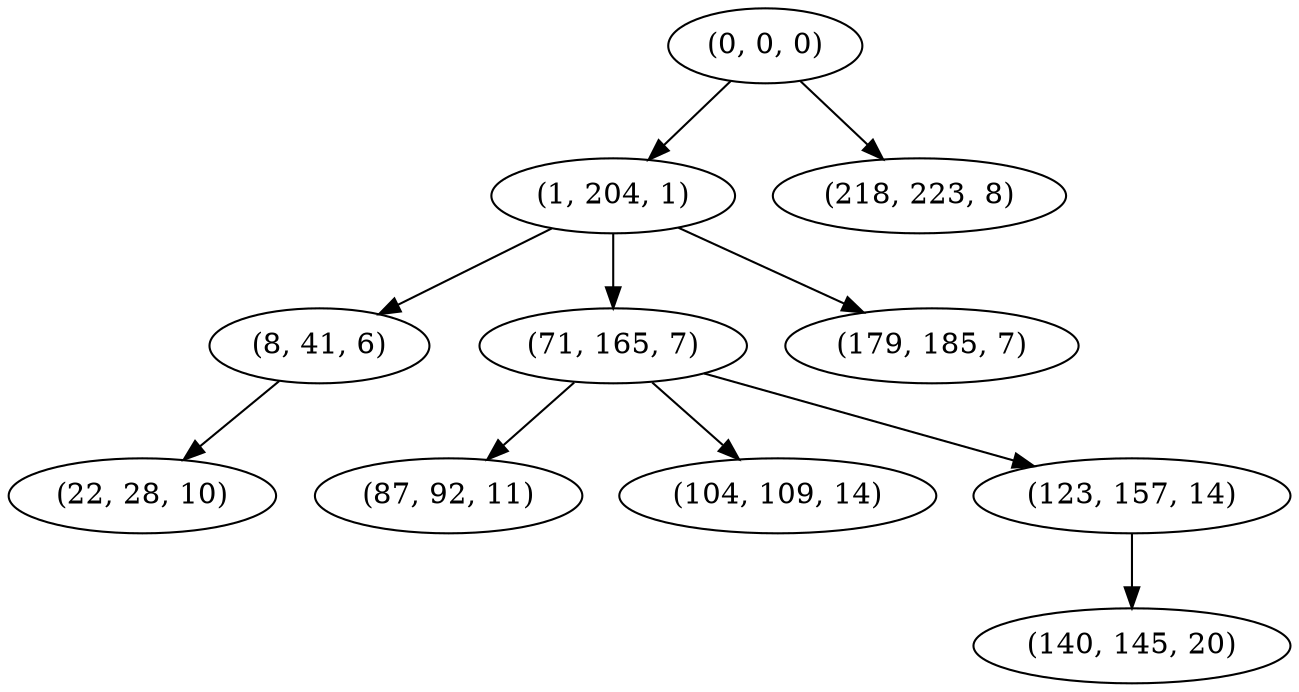 digraph tree {
    "(0, 0, 0)";
    "(1, 204, 1)";
    "(8, 41, 6)";
    "(22, 28, 10)";
    "(71, 165, 7)";
    "(87, 92, 11)";
    "(104, 109, 14)";
    "(123, 157, 14)";
    "(140, 145, 20)";
    "(179, 185, 7)";
    "(218, 223, 8)";
    "(0, 0, 0)" -> "(1, 204, 1)";
    "(0, 0, 0)" -> "(218, 223, 8)";
    "(1, 204, 1)" -> "(8, 41, 6)";
    "(1, 204, 1)" -> "(71, 165, 7)";
    "(1, 204, 1)" -> "(179, 185, 7)";
    "(8, 41, 6)" -> "(22, 28, 10)";
    "(71, 165, 7)" -> "(87, 92, 11)";
    "(71, 165, 7)" -> "(104, 109, 14)";
    "(71, 165, 7)" -> "(123, 157, 14)";
    "(123, 157, 14)" -> "(140, 145, 20)";
}
